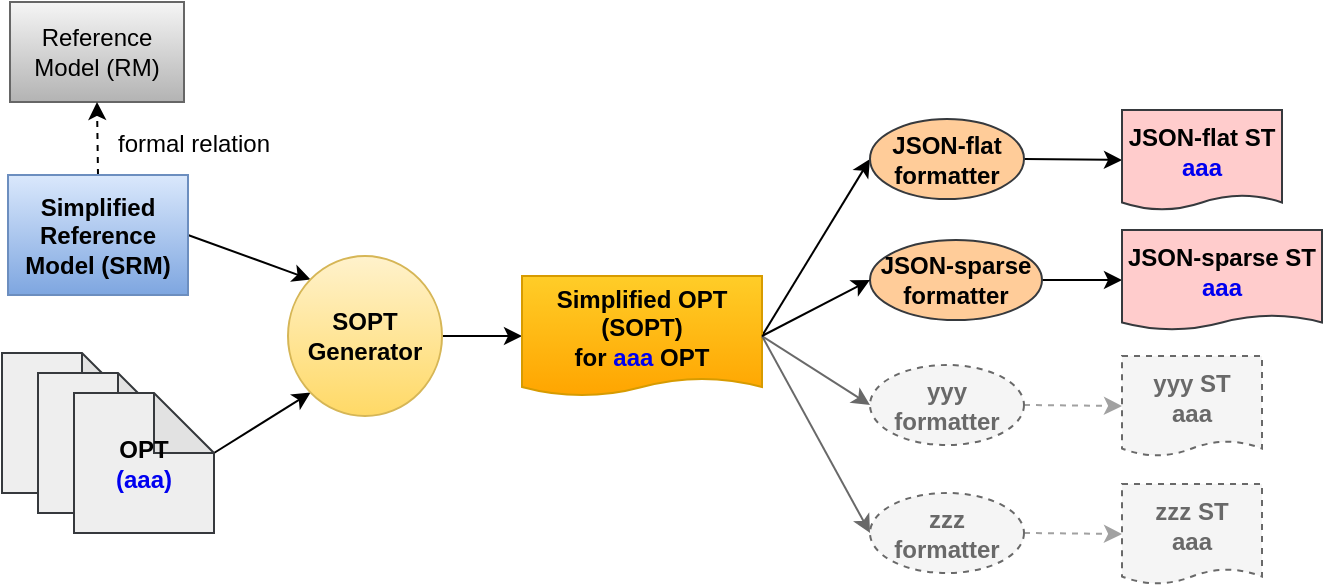 <mxfile version="10.8.0" type="device"><diagram id="XmOisRVlrF0gZ4vvEgxY" name="Page-1"><mxGraphModel dx="988" dy="693" grid="1" gridSize="10" guides="1" tooltips="1" connect="1" arrows="1" fold="1" page="1" pageScale="1" pageWidth="1169" pageHeight="827" math="0" shadow="0"><root><mxCell id="0"/><mxCell id="1" parent="0"/><mxCell id="aknX9ZcSTkt7M2Ebjcdu-1" value="Reference Model (RM)" style="rounded=0;whiteSpace=wrap;html=1;gradientColor=#b3b3b3;fillColor=#f5f5f5;strokeColor=#666666;" parent="1" vertex="1"><mxGeometry x="184" y="20" width="87" height="50" as="geometry"/></mxCell><mxCell id="aknX9ZcSTkt7M2Ebjcdu-8" style="rounded=0;orthogonalLoop=1;jettySize=auto;html=1;exitX=1;exitY=0.5;exitDx=0;exitDy=0;entryX=0;entryY=0;entryDx=0;entryDy=0;" parent="1" source="aknX9ZcSTkt7M2Ebjcdu-2" target="aknX9ZcSTkt7M2Ebjcdu-7" edge="1"><mxGeometry relative="1" as="geometry"/></mxCell><mxCell id="aknX9ZcSTkt7M2Ebjcdu-24" style="edgeStyle=none;rounded=0;orthogonalLoop=1;jettySize=auto;html=1;exitX=0.5;exitY=0;exitDx=0;exitDy=0;entryX=0.5;entryY=1;entryDx=0;entryDy=0;strokeColor=#000000;dashed=1;" parent="1" source="aknX9ZcSTkt7M2Ebjcdu-2" target="aknX9ZcSTkt7M2Ebjcdu-1" edge="1"><mxGeometry relative="1" as="geometry"/></mxCell><mxCell id="aknX9ZcSTkt7M2Ebjcdu-2" value="Simplified Reference&lt;br&gt;Model (SRM)" style="rounded=0;whiteSpace=wrap;html=1;gradientColor=#7ea6e0;fillColor=#dae8fc;strokeColor=#6c8ebf;fontStyle=1" parent="1" vertex="1"><mxGeometry x="183" y="106.5" width="90" height="60" as="geometry"/></mxCell><mxCell id="aknX9ZcSTkt7M2Ebjcdu-3" value="OPT&lt;br&gt;(xyz)&lt;br&gt;" style="shape=note;whiteSpace=wrap;html=1;backgroundOutline=1;darkOpacity=0.05;fillColor=#eeeeee;strokeColor=#36393d;fontStyle=1" parent="1" vertex="1"><mxGeometry x="180" y="195.5" width="70" height="70" as="geometry"/></mxCell><mxCell id="aknX9ZcSTkt7M2Ebjcdu-4" value="OPT&lt;br&gt;(xyz)&lt;br&gt;" style="shape=note;whiteSpace=wrap;html=1;backgroundOutline=1;darkOpacity=0.05;fillColor=#eeeeee;strokeColor=#36393d;fontStyle=1" parent="1" vertex="1"><mxGeometry x="198" y="205.5" width="70" height="70" as="geometry"/></mxCell><mxCell id="aknX9ZcSTkt7M2Ebjcdu-9" style="edgeStyle=none;rounded=0;orthogonalLoop=1;jettySize=auto;html=1;exitX=0;exitY=0;exitDx=70;exitDy=30;exitPerimeter=0;entryX=0;entryY=1;entryDx=0;entryDy=0;" parent="1" source="aknX9ZcSTkt7M2Ebjcdu-5" target="aknX9ZcSTkt7M2Ebjcdu-7" edge="1"><mxGeometry relative="1" as="geometry"/></mxCell><mxCell id="aknX9ZcSTkt7M2Ebjcdu-5" value="OPT&lt;br&gt;&lt;font color=&quot;#0000f0&quot;&gt;(aaa)&lt;/font&gt;&lt;br&gt;" style="shape=note;whiteSpace=wrap;html=1;backgroundOutline=1;darkOpacity=0.05;fillColor=#eeeeee;strokeColor=#36393d;fontStyle=1" parent="1" vertex="1"><mxGeometry x="216" y="215.5" width="70" height="70" as="geometry"/></mxCell><mxCell id="aknX9ZcSTkt7M2Ebjcdu-11" style="edgeStyle=none;rounded=0;orthogonalLoop=1;jettySize=auto;html=1;exitX=1;exitY=0.5;exitDx=0;exitDy=0;entryX=0;entryY=0.5;entryDx=0;entryDy=0;" parent="1" source="aknX9ZcSTkt7M2Ebjcdu-7" target="aknX9ZcSTkt7M2Ebjcdu-10" edge="1"><mxGeometry relative="1" as="geometry"/></mxCell><mxCell id="aknX9ZcSTkt7M2Ebjcdu-7" value="SOPT Generator" style="ellipse;whiteSpace=wrap;html=1;gradientColor=#ffd966;fillColor=#fff2cc;strokeColor=#d6b656;fontStyle=1" parent="1" vertex="1"><mxGeometry x="323" y="147" width="77" height="80" as="geometry"/></mxCell><mxCell id="aknX9ZcSTkt7M2Ebjcdu-13" style="edgeStyle=none;rounded=0;orthogonalLoop=1;jettySize=auto;html=1;exitX=1;exitY=0.5;exitDx=0;exitDy=0;entryX=0;entryY=0.5;entryDx=0;entryDy=0;" parent="1" source="aknX9ZcSTkt7M2Ebjcdu-10" target="aknX9ZcSTkt7M2Ebjcdu-12" edge="1"><mxGeometry relative="1" as="geometry"/></mxCell><mxCell id="aknX9ZcSTkt7M2Ebjcdu-19" style="edgeStyle=none;rounded=0;orthogonalLoop=1;jettySize=auto;html=1;exitX=1;exitY=0.5;exitDx=0;exitDy=0;entryX=0;entryY=0.5;entryDx=0;entryDy=0;strokeColor=#696969;" parent="1" source="aknX9ZcSTkt7M2Ebjcdu-10" target="aknX9ZcSTkt7M2Ebjcdu-17" edge="1"><mxGeometry relative="1" as="geometry"/></mxCell><mxCell id="aknX9ZcSTkt7M2Ebjcdu-10" value="Simplified OPT&lt;br&gt;(SOPT)&lt;br&gt;for &lt;font color=&quot;#0000f0&quot;&gt;aaa&lt;/font&gt; OPT&lt;br&gt;" style="shape=document;whiteSpace=wrap;html=1;boundedLbl=1;size=0.15;gradientColor=#ffa500;fillColor=#ffcd28;strokeColor=#d79b00;fontStyle=1" parent="1" vertex="1"><mxGeometry x="440" y="157" width="120" height="60" as="geometry"/></mxCell><mxCell id="aknX9ZcSTkt7M2Ebjcdu-15" style="edgeStyle=none;rounded=0;orthogonalLoop=1;jettySize=auto;html=1;exitX=1;exitY=0.5;exitDx=0;exitDy=0;entryX=0;entryY=0.5;entryDx=0;entryDy=0;" parent="1" source="aknX9ZcSTkt7M2Ebjcdu-12" target="aknX9ZcSTkt7M2Ebjcdu-14" edge="1"><mxGeometry relative="1" as="geometry"/></mxCell><mxCell id="aknX9ZcSTkt7M2Ebjcdu-12" value="JSON-flat formatter" style="ellipse;whiteSpace=wrap;html=1;fillColor=#ffcc99;strokeColor=#36393d;fontStyle=1" parent="1" vertex="1"><mxGeometry x="614" y="78.5" width="77" height="40" as="geometry"/></mxCell><mxCell id="aknX9ZcSTkt7M2Ebjcdu-14" value="JSON-flat ST&lt;br&gt;&lt;font color=&quot;#0000f0&quot;&gt;aaa&lt;/font&gt;&lt;br&gt;" style="shape=document;whiteSpace=wrap;html=1;boundedLbl=1;size=0.15;fillColor=#ffcccc;strokeColor=#36393d;fontStyle=1" parent="1" vertex="1"><mxGeometry x="740" y="74" width="80" height="50" as="geometry"/></mxCell><mxCell id="aknX9ZcSTkt7M2Ebjcdu-16" style="edgeStyle=none;rounded=0;orthogonalLoop=1;jettySize=auto;html=1;exitX=1;exitY=0.5;exitDx=0;exitDy=0;entryX=0;entryY=0.5;entryDx=0;entryDy=0;dashed=1;strokeColor=#A1A1A1;fillColor=#f5f5f5;fontColor=#696969;" parent="1" source="aknX9ZcSTkt7M2Ebjcdu-17" target="aknX9ZcSTkt7M2Ebjcdu-18" edge="1"><mxGeometry relative="1" as="geometry"/></mxCell><mxCell id="aknX9ZcSTkt7M2Ebjcdu-17" value="yyy formatter" style="ellipse;whiteSpace=wrap;html=1;fillColor=#f5f5f5;strokeColor=#696969;fontStyle=1;dashed=1;fontColor=#696969;" parent="1" vertex="1"><mxGeometry x="614" y="201.5" width="77" height="40" as="geometry"/></mxCell><mxCell id="aknX9ZcSTkt7M2Ebjcdu-18" value="yyy ST&lt;br&gt;aaa&lt;br&gt;" style="shape=document;whiteSpace=wrap;html=1;boundedLbl=1;size=0.15;fillColor=#f5f5f5;strokeColor=#696969;fontStyle=1;dashed=1;fontColor=#696969;" parent="1" vertex="1"><mxGeometry x="740" y="197" width="70" height="50" as="geometry"/></mxCell><mxCell id="aknX9ZcSTkt7M2Ebjcdu-20" style="edgeStyle=none;rounded=0;orthogonalLoop=1;jettySize=auto;html=1;exitX=1;exitY=0.5;exitDx=0;exitDy=0;entryX=0;entryY=0.5;entryDx=0;entryDy=0;strokeColor=#696969;" parent="1" source="aknX9ZcSTkt7M2Ebjcdu-10" target="aknX9ZcSTkt7M2Ebjcdu-22" edge="1"><mxGeometry relative="1" as="geometry"><mxPoint x="570" y="197" as="sourcePoint"/><mxPoint x="610" y="247" as="targetPoint"/></mxGeometry></mxCell><mxCell id="aknX9ZcSTkt7M2Ebjcdu-21" style="edgeStyle=none;rounded=0;orthogonalLoop=1;jettySize=auto;html=1;exitX=1;exitY=0.5;exitDx=0;exitDy=0;entryX=0;entryY=0.5;entryDx=0;entryDy=0;dashed=1;strokeColor=#A1A1A1;fillColor=#f5f5f5;fontColor=#696969;" parent="1" source="aknX9ZcSTkt7M2Ebjcdu-22" target="aknX9ZcSTkt7M2Ebjcdu-23" edge="1"><mxGeometry relative="1" as="geometry"/></mxCell><mxCell id="aknX9ZcSTkt7M2Ebjcdu-22" value="zzz&lt;br&gt;formatter" style="ellipse;whiteSpace=wrap;html=1;fillColor=#f5f5f5;strokeColor=#696969;fontStyle=1;dashed=1;fontColor=#696969;" parent="1" vertex="1"><mxGeometry x="614" y="265.5" width="77" height="40" as="geometry"/></mxCell><mxCell id="aknX9ZcSTkt7M2Ebjcdu-23" value="zzz ST&lt;br&gt;aaa&lt;br&gt;" style="shape=document;whiteSpace=wrap;html=1;boundedLbl=1;size=0.15;fillColor=#f5f5f5;strokeColor=#696969;fontStyle=1;dashed=1;fontColor=#696969;" parent="1" vertex="1"><mxGeometry x="740" y="261" width="70" height="50" as="geometry"/></mxCell><mxCell id="aknX9ZcSTkt7M2Ebjcdu-25" style="edgeStyle=none;rounded=0;orthogonalLoop=1;jettySize=auto;html=1;exitX=1;exitY=0.5;exitDx=0;exitDy=0;entryX=0;entryY=0.5;entryDx=0;entryDy=0;" parent="1" source="aknX9ZcSTkt7M2Ebjcdu-26" target="aknX9ZcSTkt7M2Ebjcdu-27" edge="1"><mxGeometry relative="1" as="geometry"/></mxCell><mxCell id="aknX9ZcSTkt7M2Ebjcdu-26" value="JSON-sparse formatter" style="ellipse;whiteSpace=wrap;html=1;fillColor=#ffcc99;strokeColor=#36393d;fontStyle=1" parent="1" vertex="1"><mxGeometry x="614" y="139" width="86" height="40" as="geometry"/></mxCell><mxCell id="aknX9ZcSTkt7M2Ebjcdu-27" value="JSON-sparse ST&lt;br&gt;&lt;font color=&quot;#0000f0&quot;&gt;aaa&lt;/font&gt;&lt;br&gt;" style="shape=document;whiteSpace=wrap;html=1;boundedLbl=1;size=0.15;fillColor=#ffcccc;strokeColor=#36393d;fontStyle=1" parent="1" vertex="1"><mxGeometry x="740" y="134" width="100" height="50" as="geometry"/></mxCell><mxCell id="aknX9ZcSTkt7M2Ebjcdu-28" style="edgeStyle=none;rounded=0;orthogonalLoop=1;jettySize=auto;html=1;exitX=1;exitY=0.5;exitDx=0;exitDy=0;entryX=0;entryY=0.5;entryDx=0;entryDy=0;" parent="1" source="aknX9ZcSTkt7M2Ebjcdu-10" target="aknX9ZcSTkt7M2Ebjcdu-26" edge="1"><mxGeometry relative="1" as="geometry"><mxPoint x="570" y="197" as="sourcePoint"/><mxPoint x="624" y="109" as="targetPoint"/></mxGeometry></mxCell><mxCell id="aknX9ZcSTkt7M2Ebjcdu-29" value="formal relation" style="text;html=1;resizable=0;points=[];autosize=1;align=left;verticalAlign=top;spacingTop=-4;fontColor=#000000;" parent="1" vertex="1"><mxGeometry x="236" y="81" width="90" height="20" as="geometry"/></mxCell></root></mxGraphModel></diagram></mxfile>
